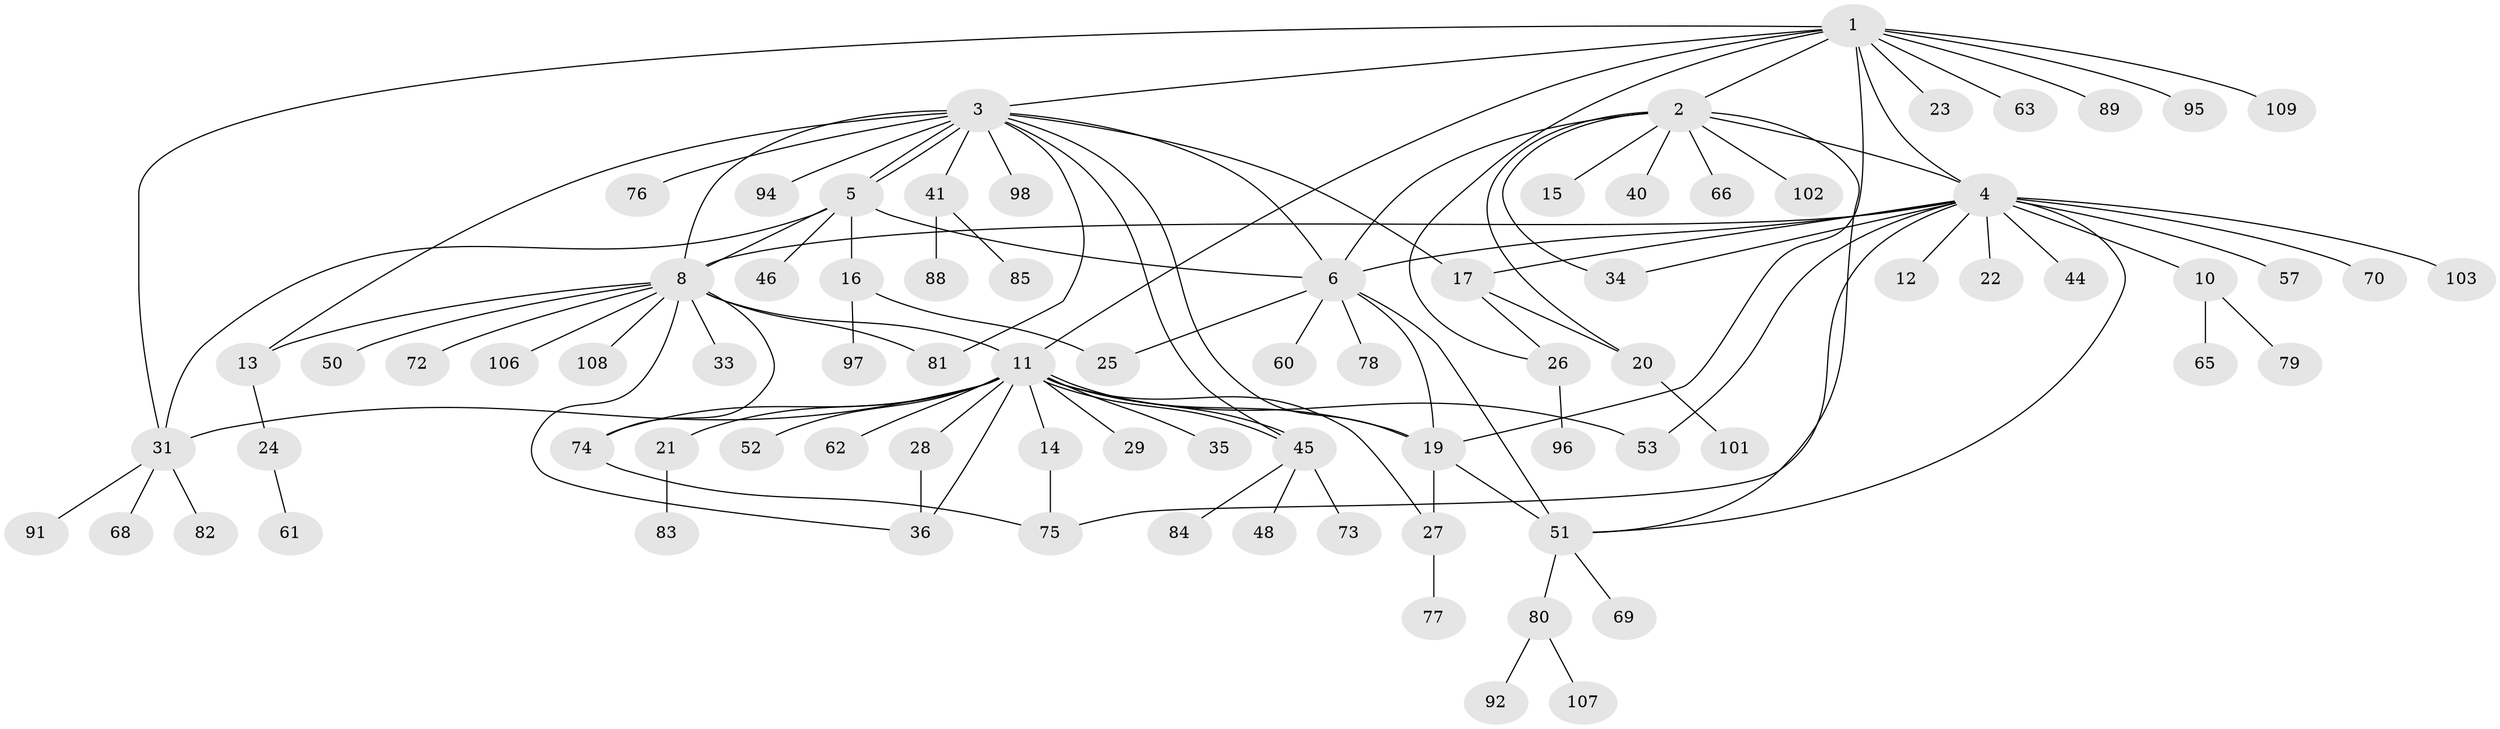 // Generated by graph-tools (version 1.1) at 2025/51/02/27/25 19:51:54]
// undirected, 81 vertices, 112 edges
graph export_dot {
graph [start="1"]
  node [color=gray90,style=filled];
  1 [super="+71"];
  2 [super="+7"];
  3 [super="+9"];
  4 [super="+58"];
  5 [super="+18"];
  6 [super="+30"];
  8 [super="+39"];
  10 [super="+59"];
  11 [super="+49"];
  12;
  13 [super="+105"];
  14 [super="+55"];
  15;
  16 [super="+43"];
  17 [super="+87"];
  19 [super="+93"];
  20;
  21 [super="+37"];
  22;
  23;
  24 [super="+42"];
  25;
  26 [super="+32"];
  27 [super="+64"];
  28;
  29 [super="+56"];
  31 [super="+47"];
  33;
  34 [super="+38"];
  35;
  36 [super="+99"];
  40;
  41 [super="+54"];
  44;
  45 [super="+67"];
  46;
  48;
  50;
  51 [super="+104"];
  52;
  53 [super="+100"];
  57;
  60;
  61 [super="+90"];
  62;
  63;
  65;
  66;
  68;
  69;
  70;
  72;
  73;
  74;
  75;
  76;
  77;
  78;
  79;
  80 [super="+86"];
  81;
  82;
  83;
  84;
  85;
  88;
  89;
  91;
  92;
  94;
  95;
  96;
  97;
  98;
  101;
  102;
  103;
  106;
  107;
  108;
  109;
  1 -- 2;
  1 -- 3;
  1 -- 4;
  1 -- 11;
  1 -- 23;
  1 -- 26;
  1 -- 31;
  1 -- 63;
  1 -- 89;
  1 -- 95;
  1 -- 109;
  1 -- 19;
  2 -- 6;
  2 -- 15;
  2 -- 51;
  2 -- 66;
  2 -- 102;
  2 -- 34;
  2 -- 20;
  2 -- 40;
  2 -- 4;
  3 -- 5;
  3 -- 5;
  3 -- 6;
  3 -- 8;
  3 -- 13;
  3 -- 17;
  3 -- 19;
  3 -- 45;
  3 -- 76;
  3 -- 81;
  3 -- 94;
  3 -- 41;
  3 -- 98;
  4 -- 8;
  4 -- 10;
  4 -- 12;
  4 -- 17;
  4 -- 22;
  4 -- 34;
  4 -- 44;
  4 -- 53;
  4 -- 57;
  4 -- 75;
  4 -- 103;
  4 -- 51;
  4 -- 70;
  4 -- 6 [weight=2];
  5 -- 6;
  5 -- 8;
  5 -- 16;
  5 -- 46;
  5 -- 31;
  6 -- 25;
  6 -- 51;
  6 -- 60;
  6 -- 78;
  6 -- 19;
  8 -- 11;
  8 -- 13;
  8 -- 33;
  8 -- 50;
  8 -- 72;
  8 -- 74;
  8 -- 81;
  8 -- 36;
  8 -- 106;
  8 -- 108;
  10 -- 65;
  10 -- 79;
  11 -- 14;
  11 -- 19;
  11 -- 21;
  11 -- 27;
  11 -- 28;
  11 -- 29;
  11 -- 35;
  11 -- 36;
  11 -- 45;
  11 -- 45;
  11 -- 52;
  11 -- 53;
  11 -- 62;
  11 -- 74;
  11 -- 31;
  13 -- 24;
  14 -- 75;
  16 -- 25;
  16 -- 97;
  17 -- 20;
  17 -- 26;
  19 -- 51;
  19 -- 27;
  20 -- 101;
  21 -- 83;
  24 -- 61;
  26 -- 96;
  27 -- 77;
  28 -- 36;
  31 -- 91;
  31 -- 82;
  31 -- 68;
  41 -- 85;
  41 -- 88;
  45 -- 48;
  45 -- 73;
  45 -- 84;
  51 -- 69;
  51 -- 80;
  74 -- 75;
  80 -- 92;
  80 -- 107;
}
